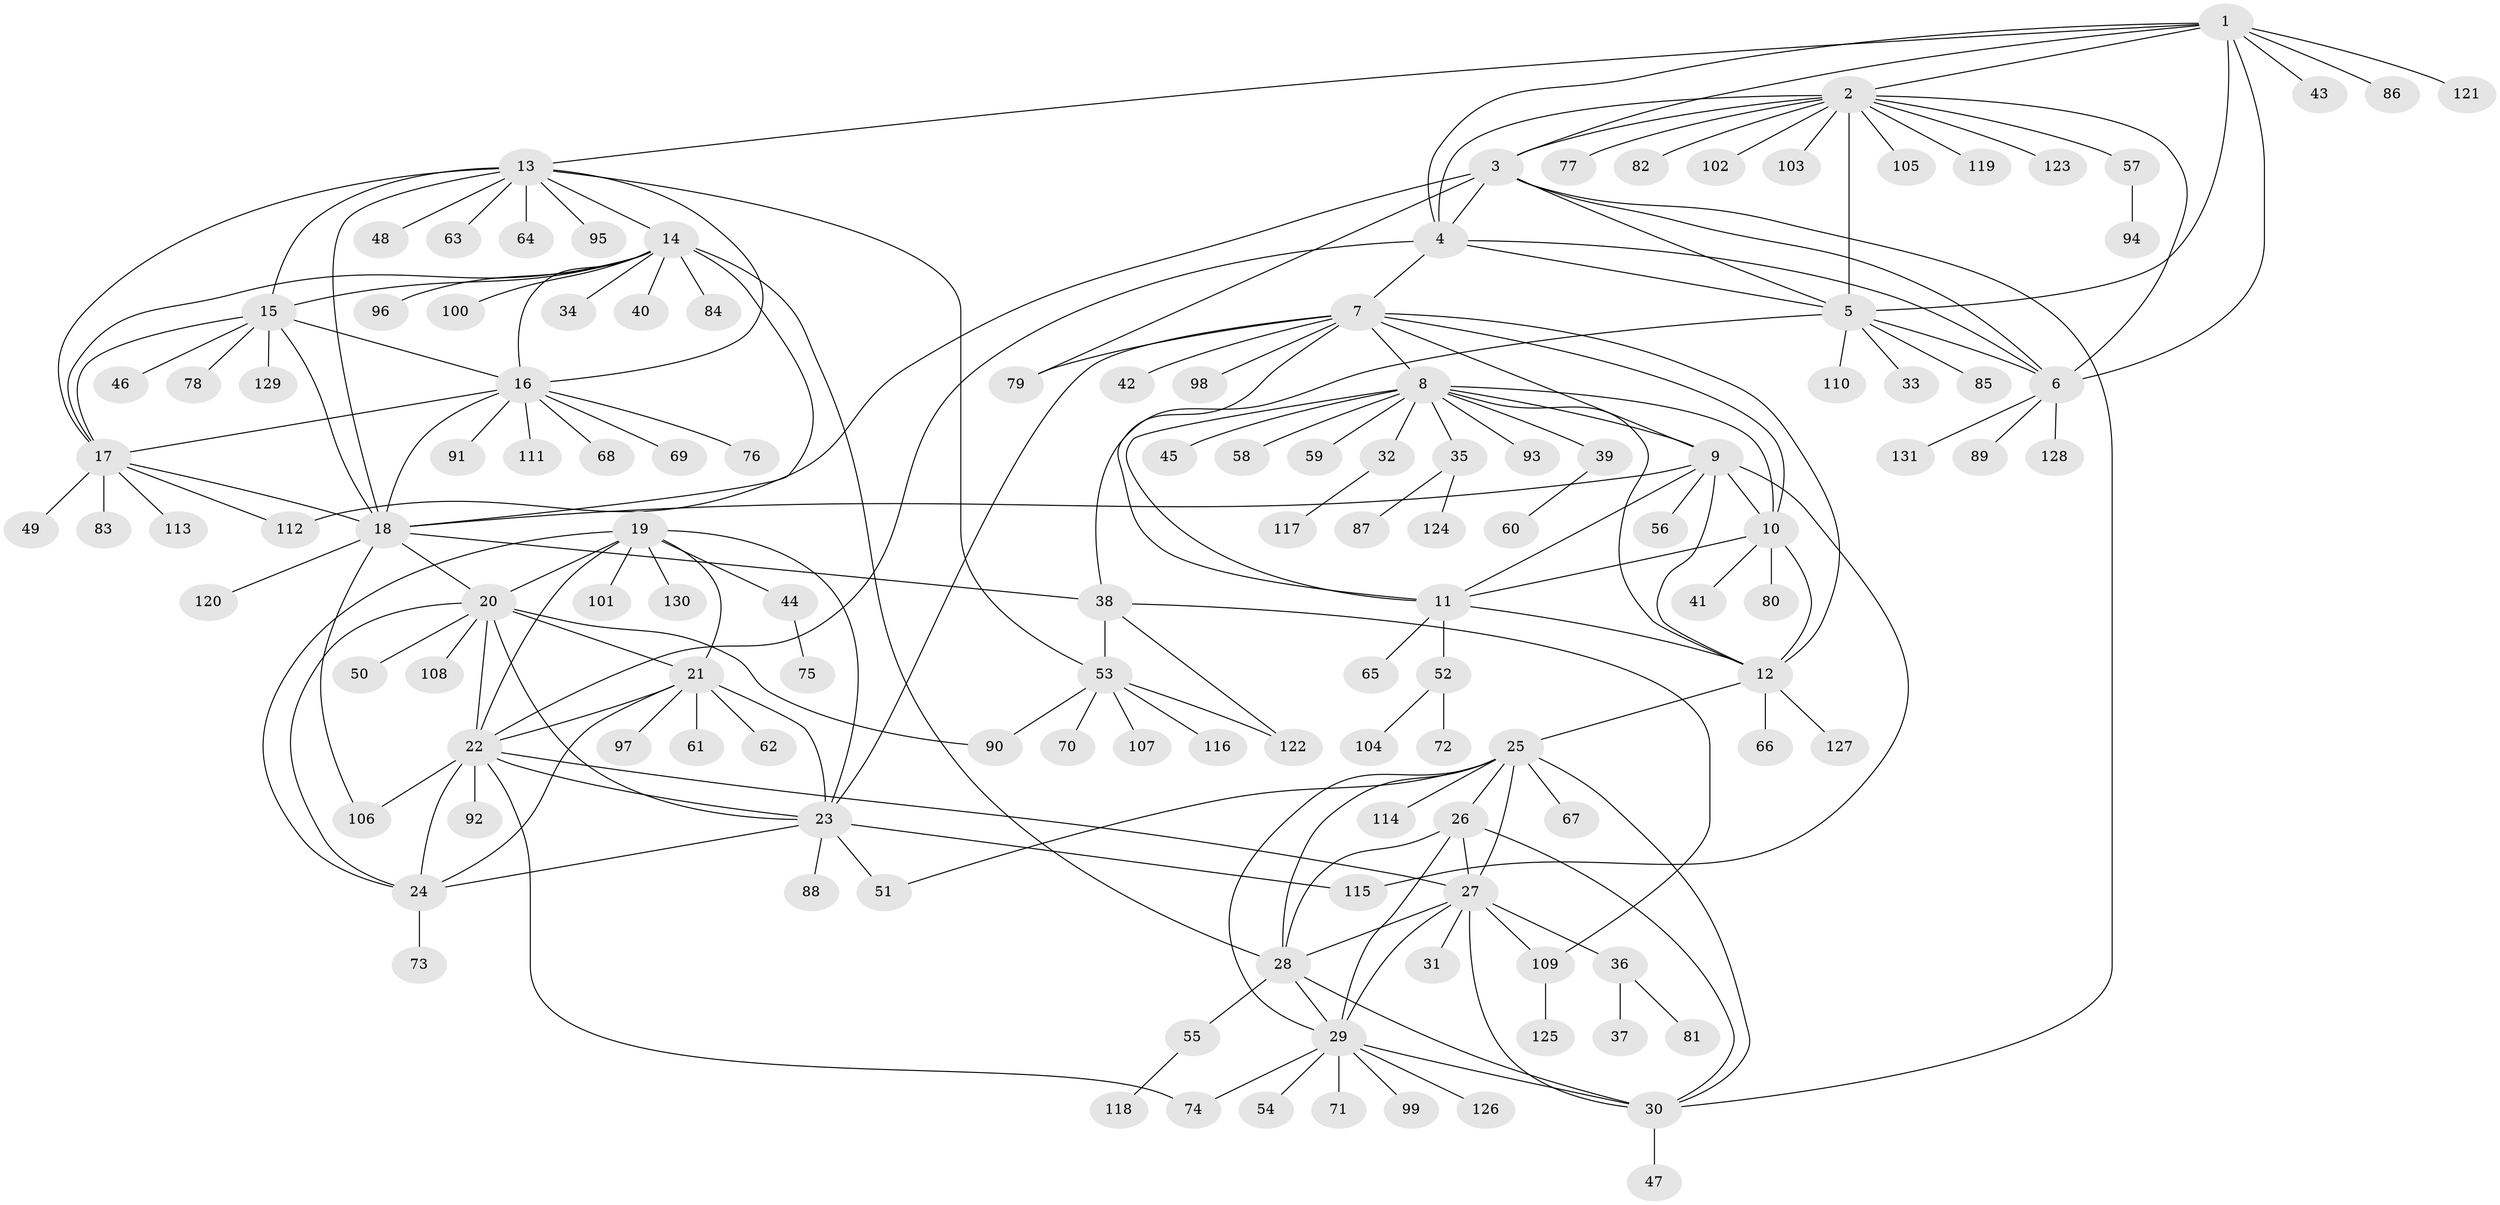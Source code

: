 // Generated by graph-tools (version 1.1) at 2025/15/03/09/25 04:15:50]
// undirected, 131 vertices, 197 edges
graph export_dot {
graph [start="1"]
  node [color=gray90,style=filled];
  1;
  2;
  3;
  4;
  5;
  6;
  7;
  8;
  9;
  10;
  11;
  12;
  13;
  14;
  15;
  16;
  17;
  18;
  19;
  20;
  21;
  22;
  23;
  24;
  25;
  26;
  27;
  28;
  29;
  30;
  31;
  32;
  33;
  34;
  35;
  36;
  37;
  38;
  39;
  40;
  41;
  42;
  43;
  44;
  45;
  46;
  47;
  48;
  49;
  50;
  51;
  52;
  53;
  54;
  55;
  56;
  57;
  58;
  59;
  60;
  61;
  62;
  63;
  64;
  65;
  66;
  67;
  68;
  69;
  70;
  71;
  72;
  73;
  74;
  75;
  76;
  77;
  78;
  79;
  80;
  81;
  82;
  83;
  84;
  85;
  86;
  87;
  88;
  89;
  90;
  91;
  92;
  93;
  94;
  95;
  96;
  97;
  98;
  99;
  100;
  101;
  102;
  103;
  104;
  105;
  106;
  107;
  108;
  109;
  110;
  111;
  112;
  113;
  114;
  115;
  116;
  117;
  118;
  119;
  120;
  121;
  122;
  123;
  124;
  125;
  126;
  127;
  128;
  129;
  130;
  131;
  1 -- 2;
  1 -- 3;
  1 -- 4;
  1 -- 5;
  1 -- 6;
  1 -- 13;
  1 -- 43;
  1 -- 86;
  1 -- 121;
  2 -- 3;
  2 -- 4;
  2 -- 5;
  2 -- 6;
  2 -- 57;
  2 -- 77;
  2 -- 82;
  2 -- 102;
  2 -- 103;
  2 -- 105;
  2 -- 119;
  2 -- 123;
  3 -- 4;
  3 -- 5;
  3 -- 6;
  3 -- 30;
  3 -- 79;
  3 -- 112;
  4 -- 5;
  4 -- 6;
  4 -- 7;
  4 -- 22;
  5 -- 6;
  5 -- 33;
  5 -- 38;
  5 -- 85;
  5 -- 110;
  6 -- 89;
  6 -- 128;
  6 -- 131;
  7 -- 8;
  7 -- 9;
  7 -- 10;
  7 -- 11;
  7 -- 12;
  7 -- 23;
  7 -- 42;
  7 -- 79;
  7 -- 98;
  8 -- 9;
  8 -- 10;
  8 -- 11;
  8 -- 12;
  8 -- 32;
  8 -- 35;
  8 -- 39;
  8 -- 45;
  8 -- 58;
  8 -- 59;
  8 -- 93;
  9 -- 10;
  9 -- 11;
  9 -- 12;
  9 -- 18;
  9 -- 56;
  9 -- 115;
  10 -- 11;
  10 -- 12;
  10 -- 41;
  10 -- 80;
  11 -- 12;
  11 -- 52;
  11 -- 65;
  12 -- 25;
  12 -- 66;
  12 -- 127;
  13 -- 14;
  13 -- 15;
  13 -- 16;
  13 -- 17;
  13 -- 18;
  13 -- 48;
  13 -- 53;
  13 -- 63;
  13 -- 64;
  13 -- 95;
  14 -- 15;
  14 -- 16;
  14 -- 17;
  14 -- 18;
  14 -- 28;
  14 -- 34;
  14 -- 40;
  14 -- 84;
  14 -- 96;
  14 -- 100;
  15 -- 16;
  15 -- 17;
  15 -- 18;
  15 -- 46;
  15 -- 78;
  15 -- 129;
  16 -- 17;
  16 -- 18;
  16 -- 68;
  16 -- 69;
  16 -- 76;
  16 -- 91;
  16 -- 111;
  17 -- 18;
  17 -- 49;
  17 -- 83;
  17 -- 112;
  17 -- 113;
  18 -- 20;
  18 -- 38;
  18 -- 106;
  18 -- 120;
  19 -- 20;
  19 -- 21;
  19 -- 22;
  19 -- 23;
  19 -- 24;
  19 -- 44;
  19 -- 101;
  19 -- 130;
  20 -- 21;
  20 -- 22;
  20 -- 23;
  20 -- 24;
  20 -- 50;
  20 -- 90;
  20 -- 108;
  21 -- 22;
  21 -- 23;
  21 -- 24;
  21 -- 61;
  21 -- 62;
  21 -- 97;
  22 -- 23;
  22 -- 24;
  22 -- 27;
  22 -- 74;
  22 -- 92;
  22 -- 106;
  23 -- 24;
  23 -- 51;
  23 -- 88;
  23 -- 115;
  24 -- 73;
  25 -- 26;
  25 -- 27;
  25 -- 28;
  25 -- 29;
  25 -- 30;
  25 -- 51;
  25 -- 67;
  25 -- 114;
  26 -- 27;
  26 -- 28;
  26 -- 29;
  26 -- 30;
  27 -- 28;
  27 -- 29;
  27 -- 30;
  27 -- 31;
  27 -- 36;
  27 -- 109;
  28 -- 29;
  28 -- 30;
  28 -- 55;
  29 -- 30;
  29 -- 54;
  29 -- 71;
  29 -- 74;
  29 -- 99;
  29 -- 126;
  30 -- 47;
  32 -- 117;
  35 -- 87;
  35 -- 124;
  36 -- 37;
  36 -- 81;
  38 -- 53;
  38 -- 109;
  38 -- 122;
  39 -- 60;
  44 -- 75;
  52 -- 72;
  52 -- 104;
  53 -- 70;
  53 -- 90;
  53 -- 107;
  53 -- 116;
  53 -- 122;
  55 -- 118;
  57 -- 94;
  109 -- 125;
}
